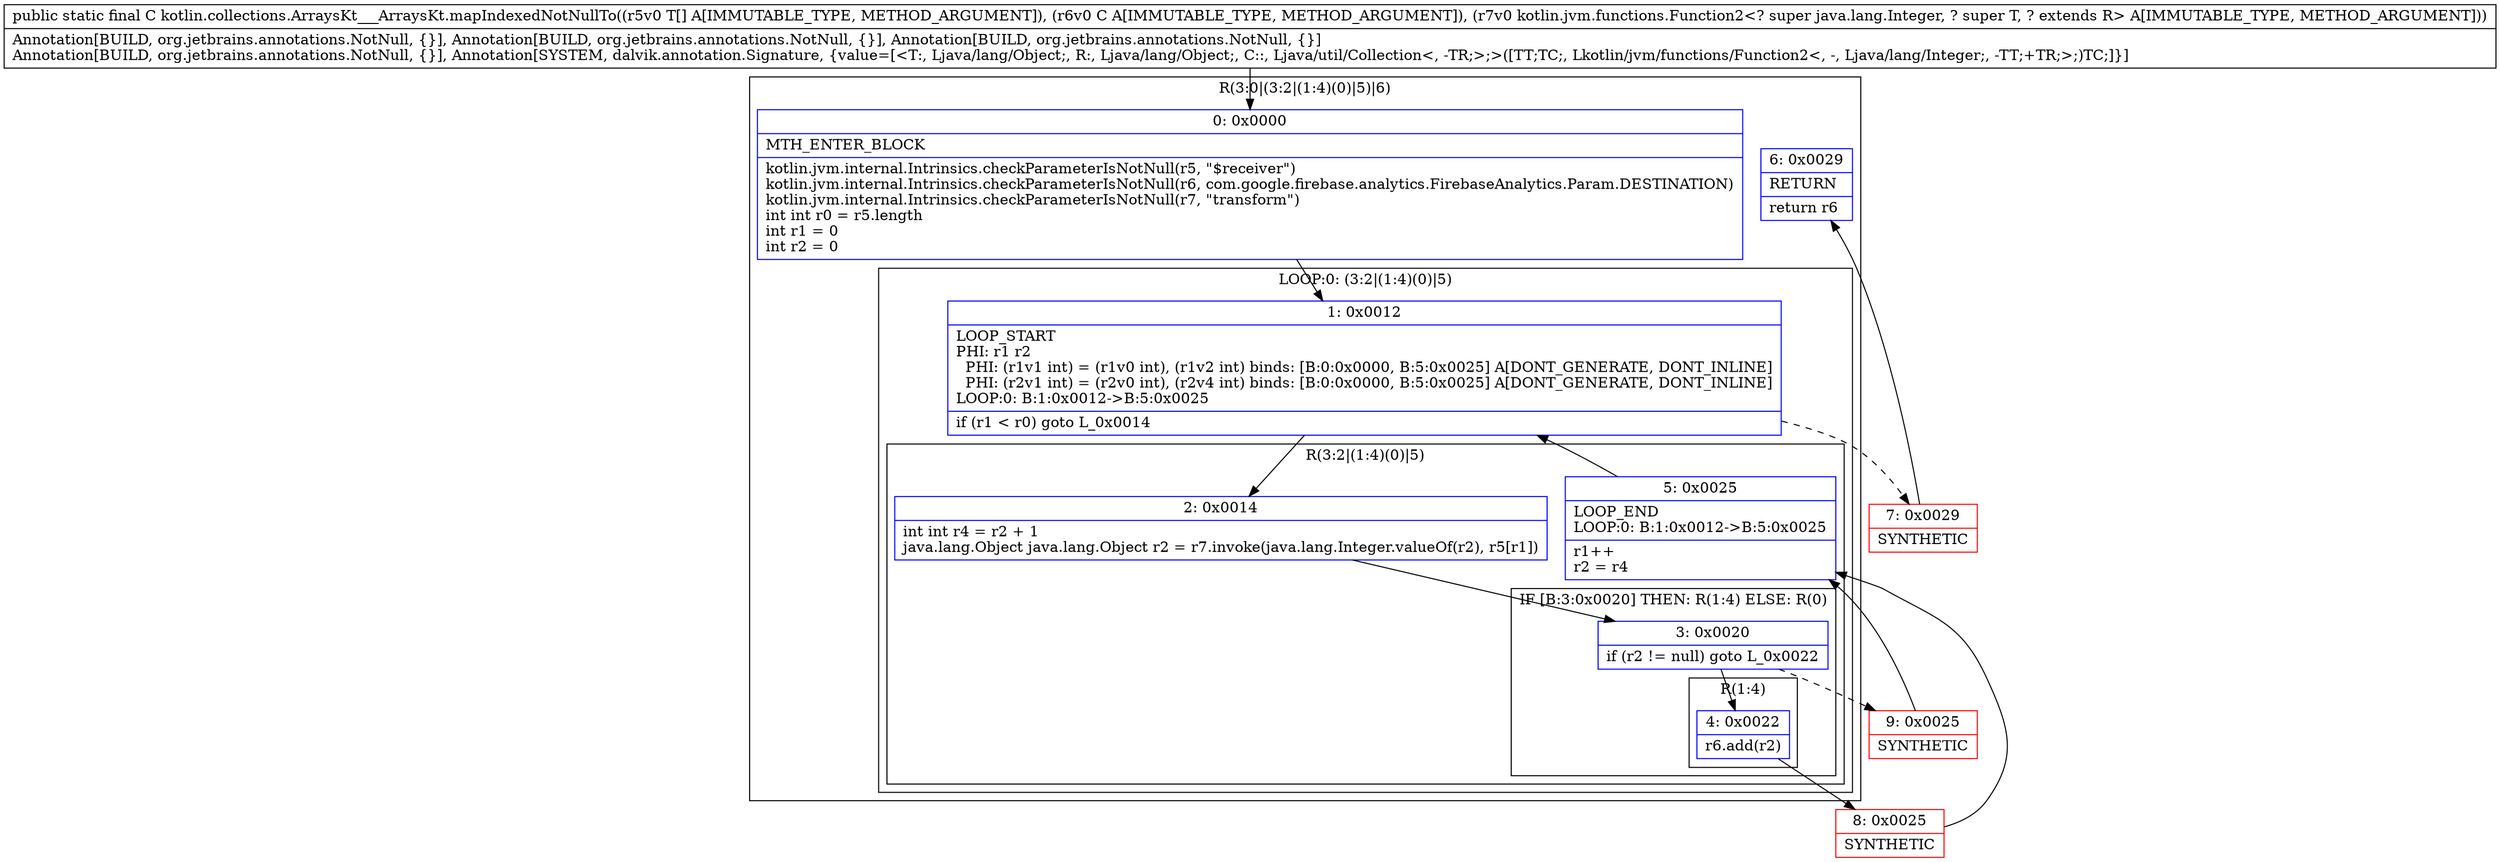 digraph "CFG forkotlin.collections.ArraysKt___ArraysKt.mapIndexedNotNullTo([Ljava\/lang\/Object;Ljava\/util\/Collection;Lkotlin\/jvm\/functions\/Function2;)Ljava\/util\/Collection;" {
subgraph cluster_Region_1336835436 {
label = "R(3:0|(3:2|(1:4)(0)|5)|6)";
node [shape=record,color=blue];
Node_0 [shape=record,label="{0\:\ 0x0000|MTH_ENTER_BLOCK\l|kotlin.jvm.internal.Intrinsics.checkParameterIsNotNull(r5, \"$receiver\")\lkotlin.jvm.internal.Intrinsics.checkParameterIsNotNull(r6, com.google.firebase.analytics.FirebaseAnalytics.Param.DESTINATION)\lkotlin.jvm.internal.Intrinsics.checkParameterIsNotNull(r7, \"transform\")\lint int r0 = r5.length\lint r1 = 0\lint r2 = 0\l}"];
subgraph cluster_LoopRegion_1832569191 {
label = "LOOP:0: (3:2|(1:4)(0)|5)";
node [shape=record,color=blue];
Node_1 [shape=record,label="{1\:\ 0x0012|LOOP_START\lPHI: r1 r2 \l  PHI: (r1v1 int) = (r1v0 int), (r1v2 int) binds: [B:0:0x0000, B:5:0x0025] A[DONT_GENERATE, DONT_INLINE]\l  PHI: (r2v1 int) = (r2v0 int), (r2v4 int) binds: [B:0:0x0000, B:5:0x0025] A[DONT_GENERATE, DONT_INLINE]\lLOOP:0: B:1:0x0012\-\>B:5:0x0025\l|if (r1 \< r0) goto L_0x0014\l}"];
subgraph cluster_Region_2092597050 {
label = "R(3:2|(1:4)(0)|5)";
node [shape=record,color=blue];
Node_2 [shape=record,label="{2\:\ 0x0014|int int r4 = r2 + 1\ljava.lang.Object java.lang.Object r2 = r7.invoke(java.lang.Integer.valueOf(r2), r5[r1])\l}"];
subgraph cluster_IfRegion_723004289 {
label = "IF [B:3:0x0020] THEN: R(1:4) ELSE: R(0)";
node [shape=record,color=blue];
Node_3 [shape=record,label="{3\:\ 0x0020|if (r2 != null) goto L_0x0022\l}"];
subgraph cluster_Region_392259219 {
label = "R(1:4)";
node [shape=record,color=blue];
Node_4 [shape=record,label="{4\:\ 0x0022|r6.add(r2)\l}"];
}
subgraph cluster_Region_652305414 {
label = "R(0)";
node [shape=record,color=blue];
}
}
Node_5 [shape=record,label="{5\:\ 0x0025|LOOP_END\lLOOP:0: B:1:0x0012\-\>B:5:0x0025\l|r1++\lr2 = r4\l}"];
}
}
Node_6 [shape=record,label="{6\:\ 0x0029|RETURN\l|return r6\l}"];
}
Node_7 [shape=record,color=red,label="{7\:\ 0x0029|SYNTHETIC\l}"];
Node_8 [shape=record,color=red,label="{8\:\ 0x0025|SYNTHETIC\l}"];
Node_9 [shape=record,color=red,label="{9\:\ 0x0025|SYNTHETIC\l}"];
MethodNode[shape=record,label="{public static final C kotlin.collections.ArraysKt___ArraysKt.mapIndexedNotNullTo((r5v0 T[] A[IMMUTABLE_TYPE, METHOD_ARGUMENT]), (r6v0 C A[IMMUTABLE_TYPE, METHOD_ARGUMENT]), (r7v0 kotlin.jvm.functions.Function2\<? super java.lang.Integer, ? super T, ? extends R\> A[IMMUTABLE_TYPE, METHOD_ARGUMENT]))  | Annotation[BUILD, org.jetbrains.annotations.NotNull, \{\}], Annotation[BUILD, org.jetbrains.annotations.NotNull, \{\}], Annotation[BUILD, org.jetbrains.annotations.NotNull, \{\}]\lAnnotation[BUILD, org.jetbrains.annotations.NotNull, \{\}], Annotation[SYSTEM, dalvik.annotation.Signature, \{value=[\<T:, Ljava\/lang\/Object;, R:, Ljava\/lang\/Object;, C::, Ljava\/util\/Collection\<, \-TR;\>;\>([TT;TC;, Lkotlin\/jvm\/functions\/Function2\<, \-, Ljava\/lang\/Integer;, \-TT;+TR;\>;)TC;]\}]\l}"];
MethodNode -> Node_0;
Node_0 -> Node_1;
Node_1 -> Node_2;
Node_1 -> Node_7[style=dashed];
Node_2 -> Node_3;
Node_3 -> Node_4;
Node_3 -> Node_9[style=dashed];
Node_4 -> Node_8;
Node_5 -> Node_1;
Node_7 -> Node_6;
Node_8 -> Node_5;
Node_9 -> Node_5;
}

